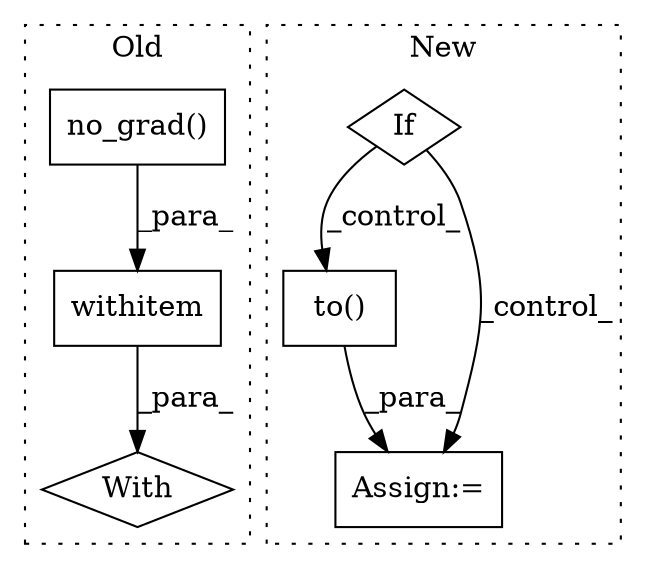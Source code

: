 digraph G {
subgraph cluster0 {
1 [label="no_grad()" a="75" s="3764" l="15" shape="box"];
3 [label="With" a="39" s="3759,3769" l="5,24" shape="diamond"];
4 [label="withitem" a="49" s="3764" l="5" shape="box"];
label = "Old";
style="dotted";
}
subgraph cluster1 {
2 [label="to()" a="75" s="3262,3276" l="9,1" shape="box"];
5 [label="Assign:=" a="68" s="3259" l="3" shape="box"];
6 [label="If" a="96" s="3175" l="3" shape="diamond"];
label = "New";
style="dotted";
}
1 -> 4 [label="_para_"];
2 -> 5 [label="_para_"];
4 -> 3 [label="_para_"];
6 -> 2 [label="_control_"];
6 -> 5 [label="_control_"];
}